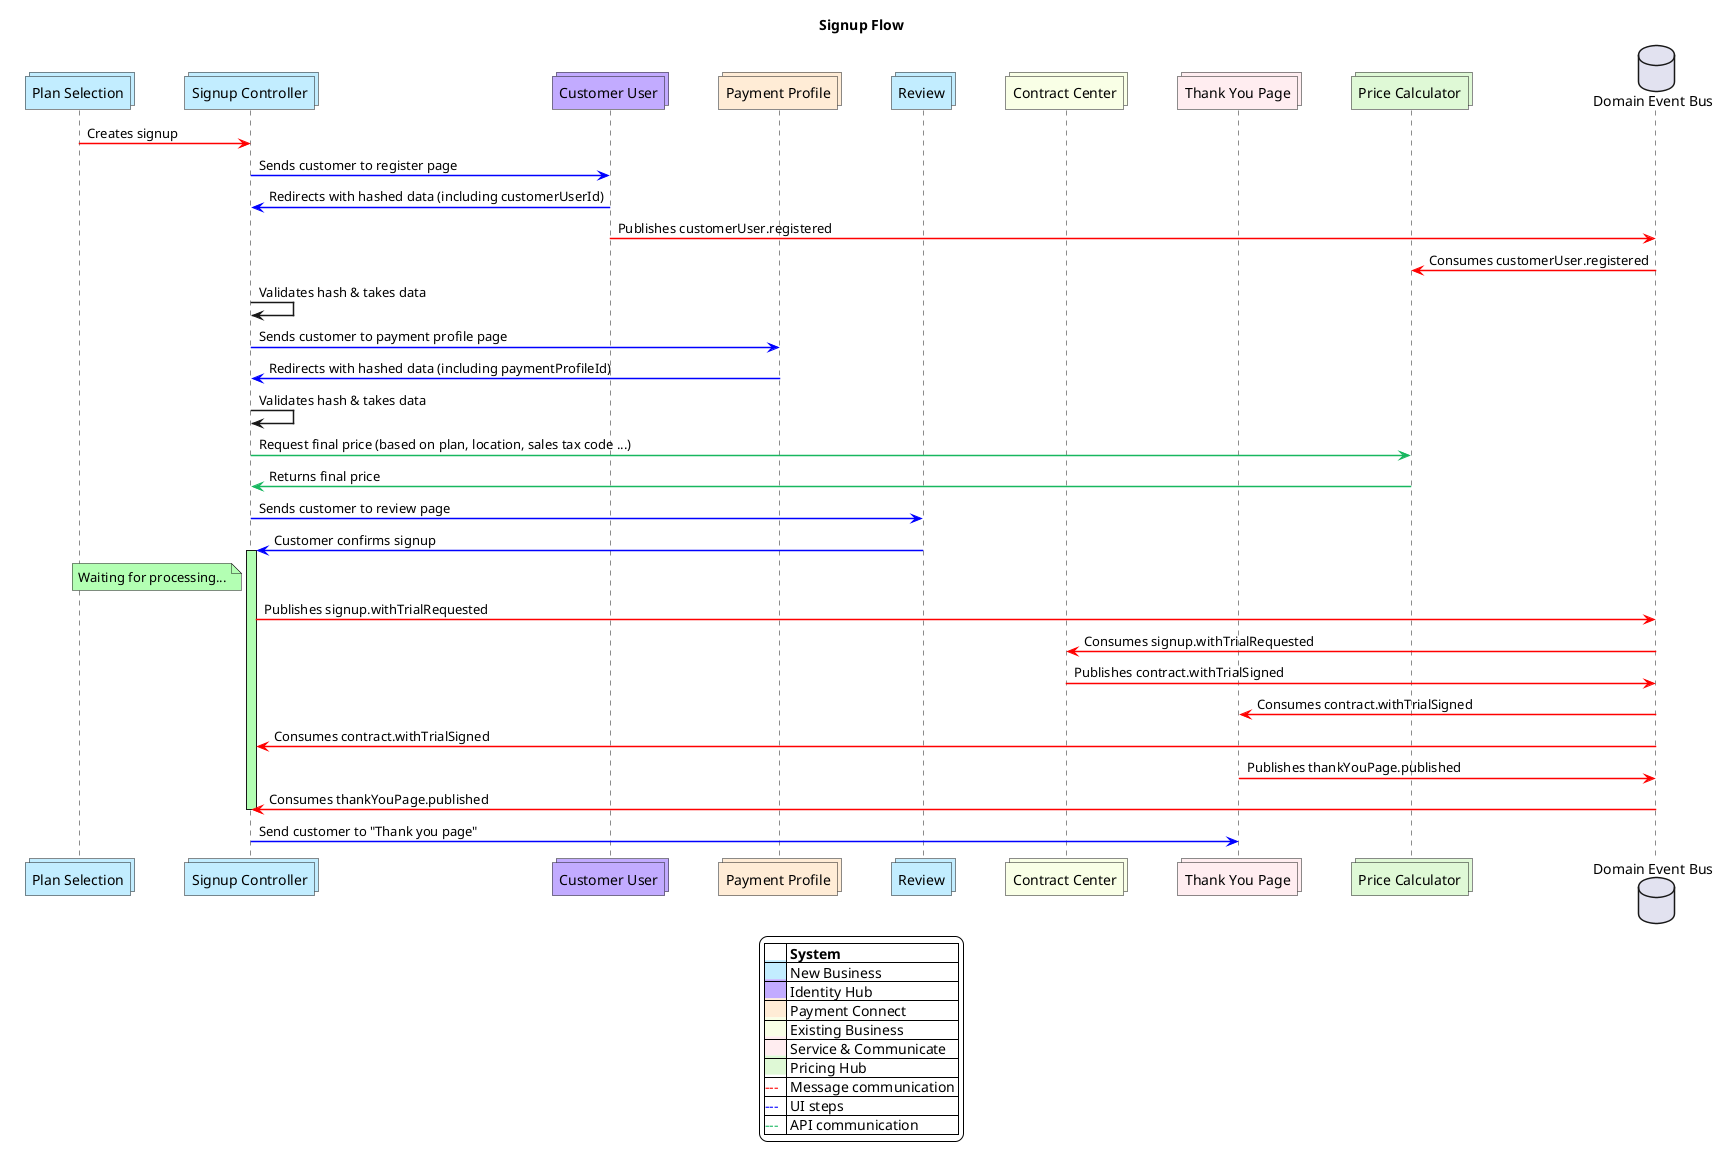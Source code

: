 @startuml

skinparam ParticipantPadding 20
skinparam arrowThickness 1.5

collections "Plan Selection" as PlanSelection #C2EDFF
collections "Signup Controller" as SignupController #C2EDFF
collections "Customer User" as CustomerRegistration #C2ABFF
collections "Payment Profile" as PaymentProfile #FFECD6
collections "Review" as Review #C2EDFF
collections "Contract Center" as ContractCenter #F9FFE6
collections "Thank You Page" as ThankYouPage #FFEDF0
collections "Price Calculator" as PriceCalculator #dff9d6
database "Domain Event Bus" as DomainEventBus

title Signup Flow

PlanSelection-[#ff0000]>SignupController : Creates signup
SignupController-[#0000FF]>CustomerRegistration : Sends customer to register page
CustomerRegistration-[#0000FF]>SignupController : Redirects with hashed data (including customerUserId)
CustomerRegistration-[#ff0000]>DomainEventBus : Publishes customerUser.registered
DomainEventBus-[#ff0000]>PriceCalculator : Consumes customerUser.registered
SignupController->SignupController : Validates hash & takes data
SignupController-[#0000FF]>PaymentProfile : Sends customer to payment profile page
PaymentProfile-[#0000FF]>SignupController : Redirects with hashed data (including paymentProfileId)
SignupController->SignupController : Validates hash & takes data
SignupController-[#17b75f]>PriceCalculator : Request final price (based on plan, location, sales tax code ...)
PriceCalculator-[#17b75f]>SignupController : Returns final price
SignupController-[#0000FF]>Review : Sends customer to review page
Review-[#0000FF]>SignupController : Customer confirms signup
activate SignupController #b3ffb3
note left of SignupController #b3ffb3
    Waiting for processing...
end note

SignupController-[#ff0000]>DomainEventBus : Publishes signup.withTrialRequested
' SignupController-[#0000FF]>SignupController : Customer waits
DomainEventBus-[#ff0000]>ContractCenter : Consumes signup.withTrialRequested
ContractCenter-[#ff0000]>DomainEventBus : Publishes contract.withTrialSigned
DomainEventBus-[#ff0000]>ThankYouPage : Consumes contract.withTrialSigned
DomainEventBus-[#ff0000]>SignupController : Consumes contract.withTrialSigned
ThankYouPage-[#ff0000]>DomainEventBus : Publishes thankYouPage.published
DomainEventBus-[#ff0000]>SignupController : Consumes thankYouPage.published
deactivate SignupController
SignupController-[#0000FF]>ThankYouPage : Send customer to "Thank you page"

skinparam legendBackgroundColor #ffffff
legend
|= |= System |
|<back:#C2EDFF>      </back>| New Business |
|<back:#C2ABFF>      </back>| Identity Hub |
|<back:#FFECD6>      </back>| Payment Connect |
|<back:#F9FFE6>      </back>| Existing Business |
|<back:#FFEDF0>      </back>| Service & Communicate |
|<back:#dff9d6>      </back>| Pricing Hub |
|<color:#ff0000>---</color>| Message communication |
|<color:#0000FF>---</color>| UI steps |
|<color:#17b75f>---</color>| API communication |
endlegend

@enduml